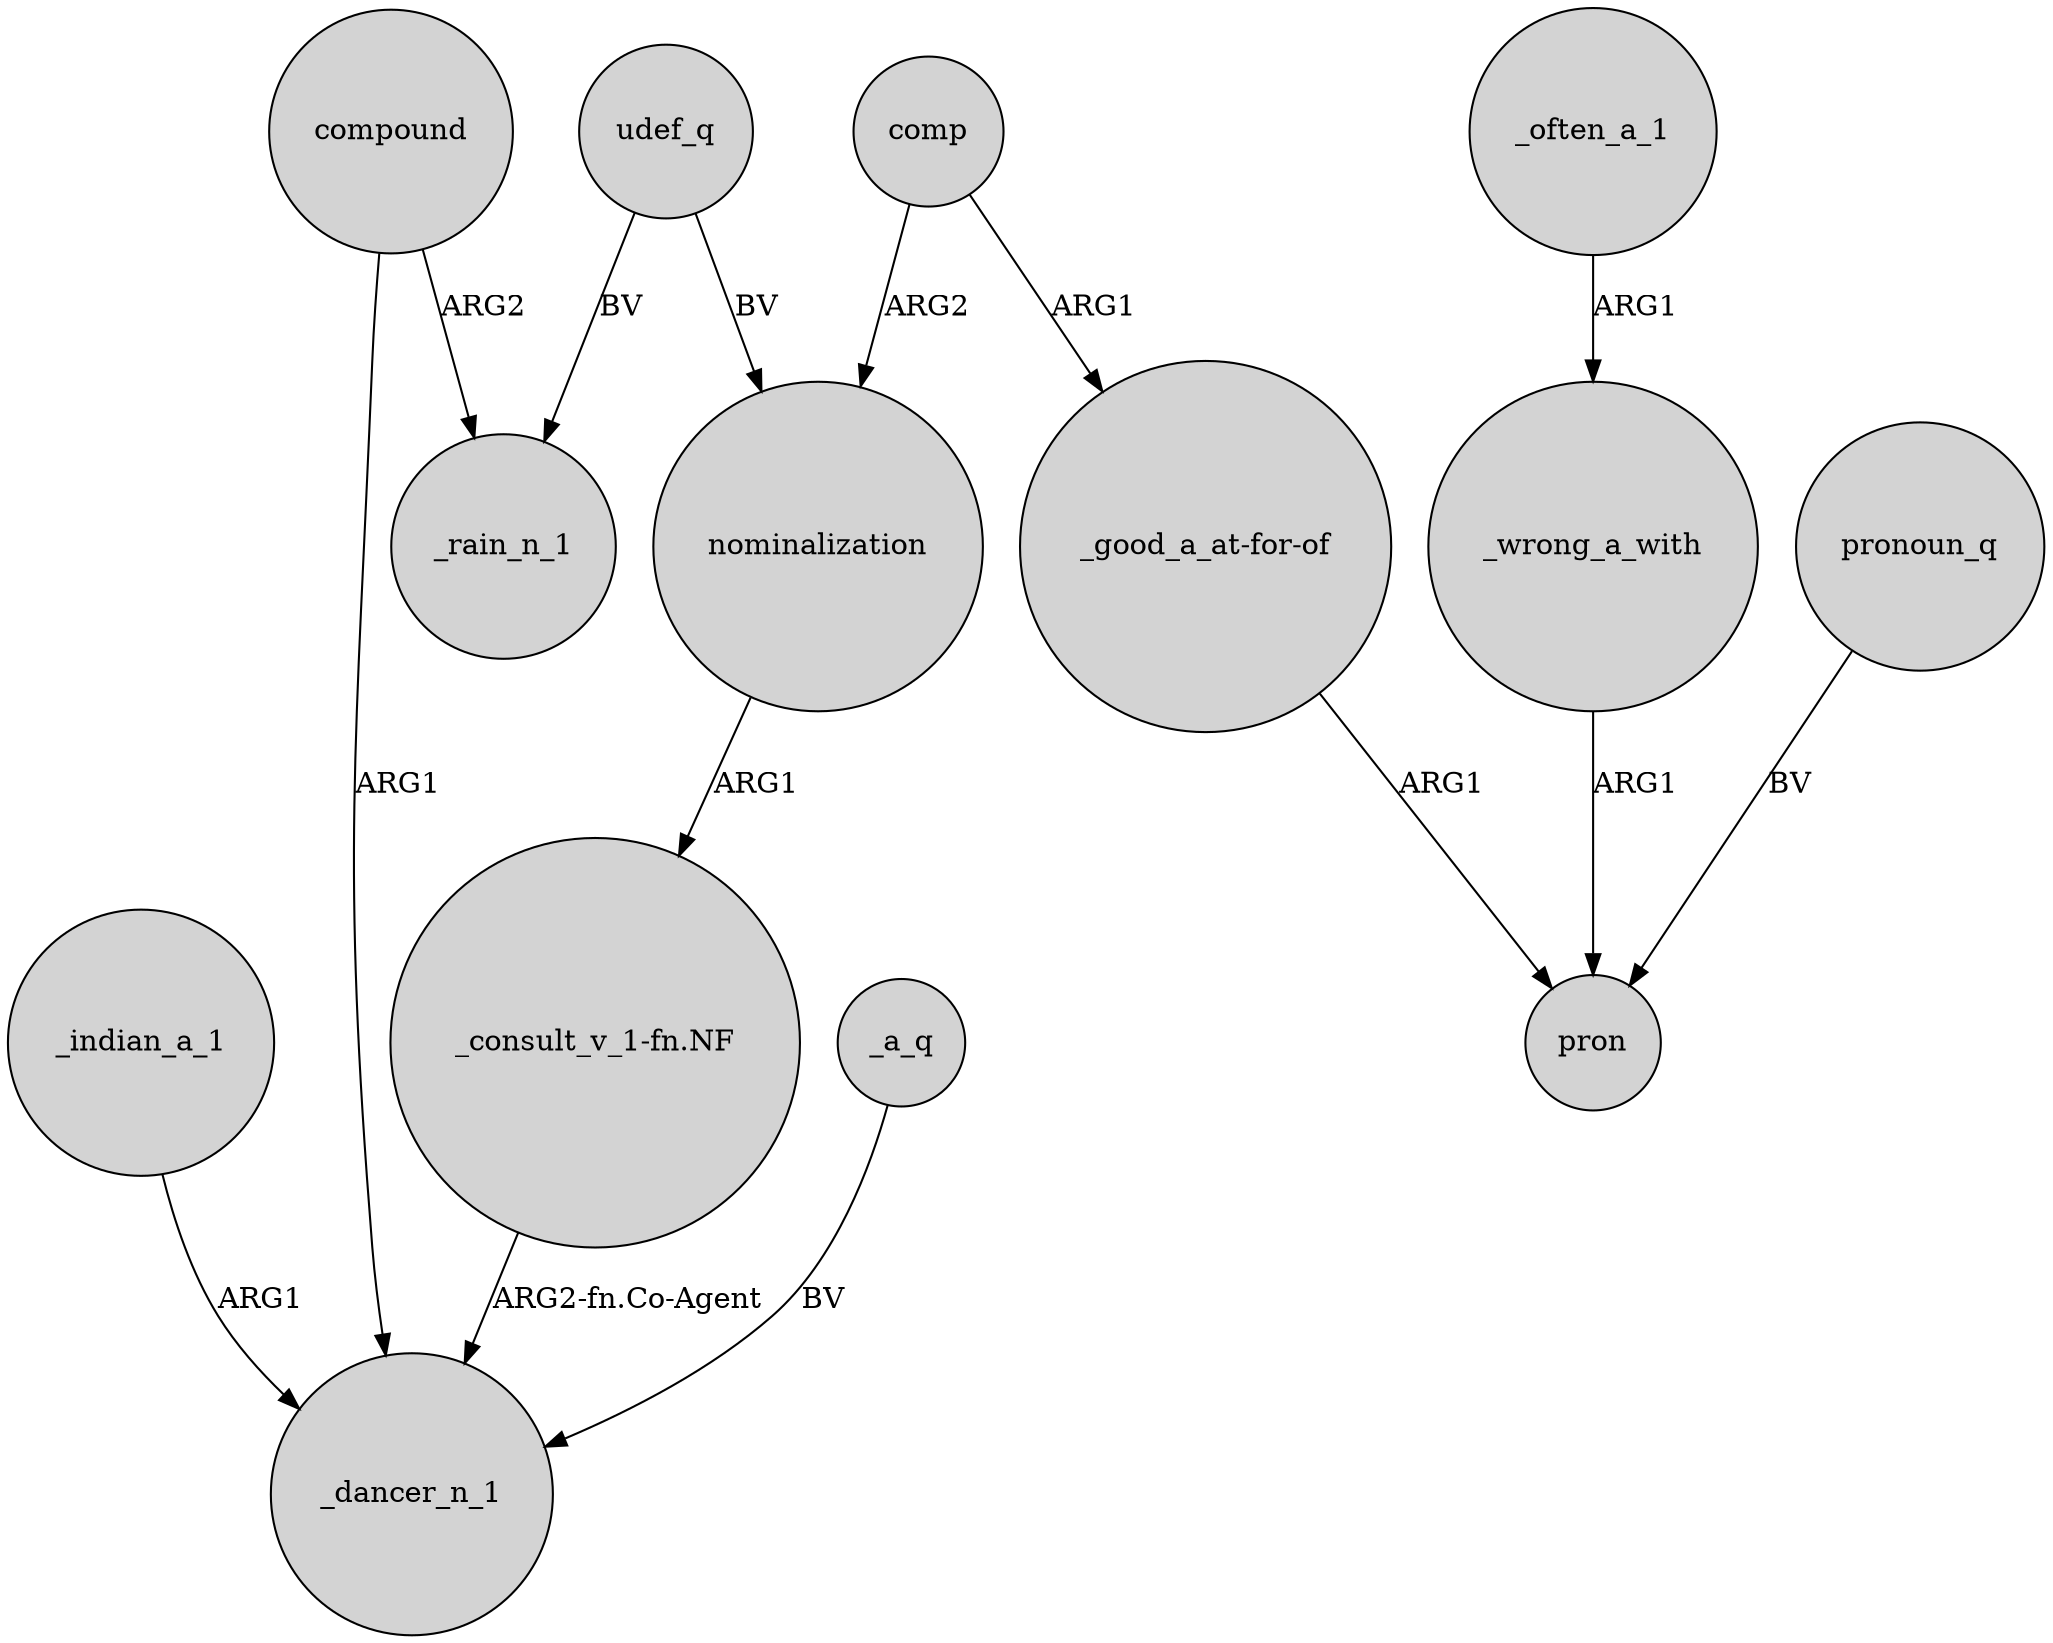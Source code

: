 digraph {
	node [shape=circle style=filled]
	nominalization -> "_consult_v_1-fn.NF" [label=ARG1]
	_indian_a_1 -> _dancer_n_1 [label=ARG1]
	comp -> nominalization [label=ARG2]
	udef_q -> _rain_n_1 [label=BV]
	udef_q -> nominalization [label=BV]
	"_consult_v_1-fn.NF" -> _dancer_n_1 [label="ARG2-fn.Co-Agent"]
	compound -> _dancer_n_1 [label=ARG1]
	_often_a_1 -> _wrong_a_with [label=ARG1]
	comp -> "_good_a_at-for-of" [label=ARG1]
	"_good_a_at-for-of" -> pron [label=ARG1]
	compound -> _rain_n_1 [label=ARG2]
	_wrong_a_with -> pron [label=ARG1]
	_a_q -> _dancer_n_1 [label=BV]
	pronoun_q -> pron [label=BV]
}
